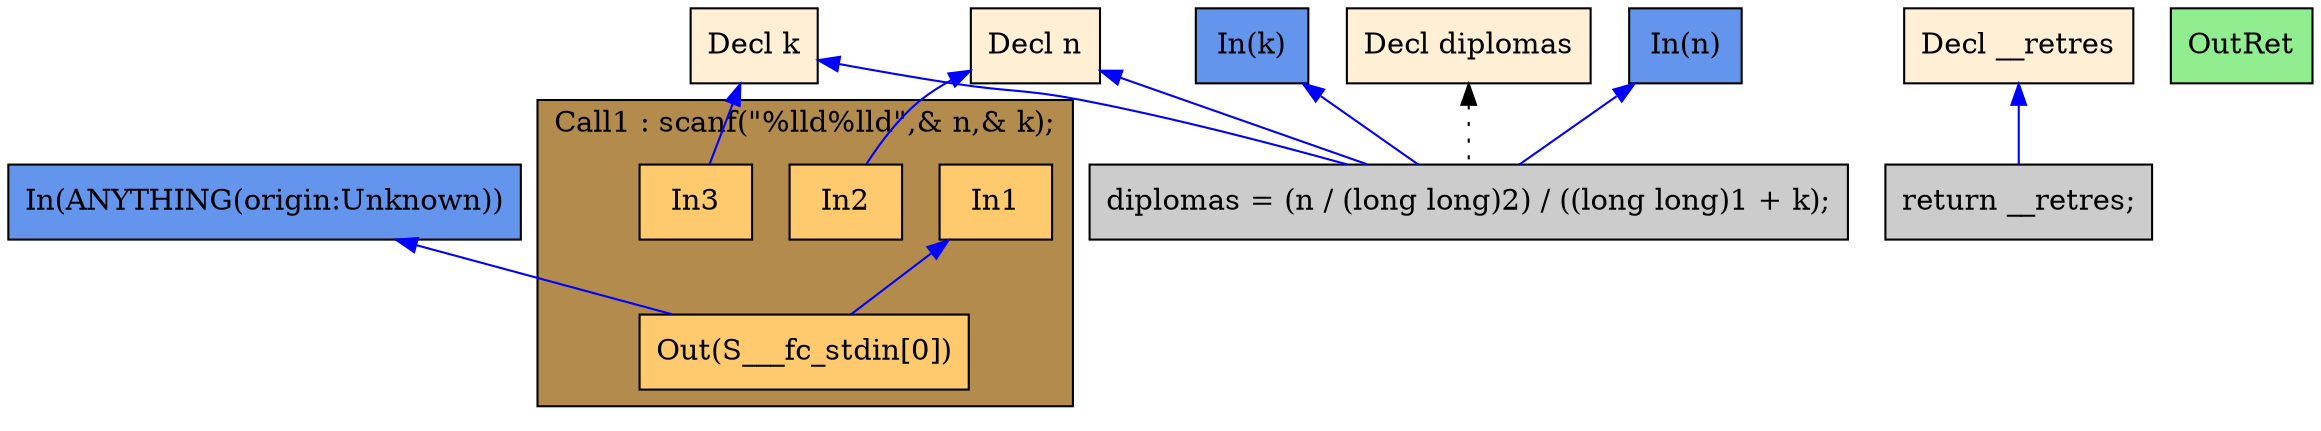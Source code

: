digraph G {
  rankdir=TB;
  node [style="filled", ];
  2 [label="Decl n", fillcolor="#FFEFD5", shape=box, ];
  3 [label="Decl k", fillcolor="#FFEFD5", shape=box, ];
  4 [label="Decl diplomas", fillcolor="#FFEFD5", shape=box, ];
  5 [label="Decl __retres", fillcolor="#FFEFD5", shape=box, ];
  7 [label="In1", fillcolor="#FFCA6E", shape=box, ];
  8 [label="In2", fillcolor="#FFCA6E", shape=box, ];
  9 [label="In3", fillcolor="#FFCA6E", shape=box, ];
  10 [label="Out(S___fc_stdin[0])", fillcolor="#FFCA6E", shape=box, ];
  11 [label="diplomas = (n / (long long)2) / ((long long)1 + k);",
      fillcolor="#CCCCCC", shape=box, ];
  12 [label="return __retres;", fillcolor="#CCCCCC", shape=box, ];
  13 [label="OutRet", fillcolor="#90EE90", shape=box, ];
  14 [label="In(n)", fillcolor="#6495ED", shape=box, ];
  15 [label="In(k)", fillcolor="#6495ED", shape=box, ];
  16 [label="In(ANYTHING(origin:Unknown))", fillcolor="#6495ED", shape=box, ];
  
  subgraph cluster_Call1 { label="Call1 : scanf(\"%lld%lld\",& n,& k);";
                           fillcolor="#B38B4D"; style="filled"; 10;9;8;7;
     };
  
  edge [dir=back, ];
  2 -> 8 [color="#0000FF", ];
  3 -> 9 [color="#0000FF", ];
  7 -> 10 [color="#0000FF", ];
  16 -> 10 [color="#0000FF", ];
  2 -> 11 [color="#0000FF", ];
  3 -> 11 [color="#0000FF", ];
  4 -> 11 [color="#000000", style="dotted", ];
  14 -> 11 [color="#0000FF", ];
  15 -> 11 [color="#0000FF", ];
  5 -> 12 [color="#0000FF", ];
  
  }